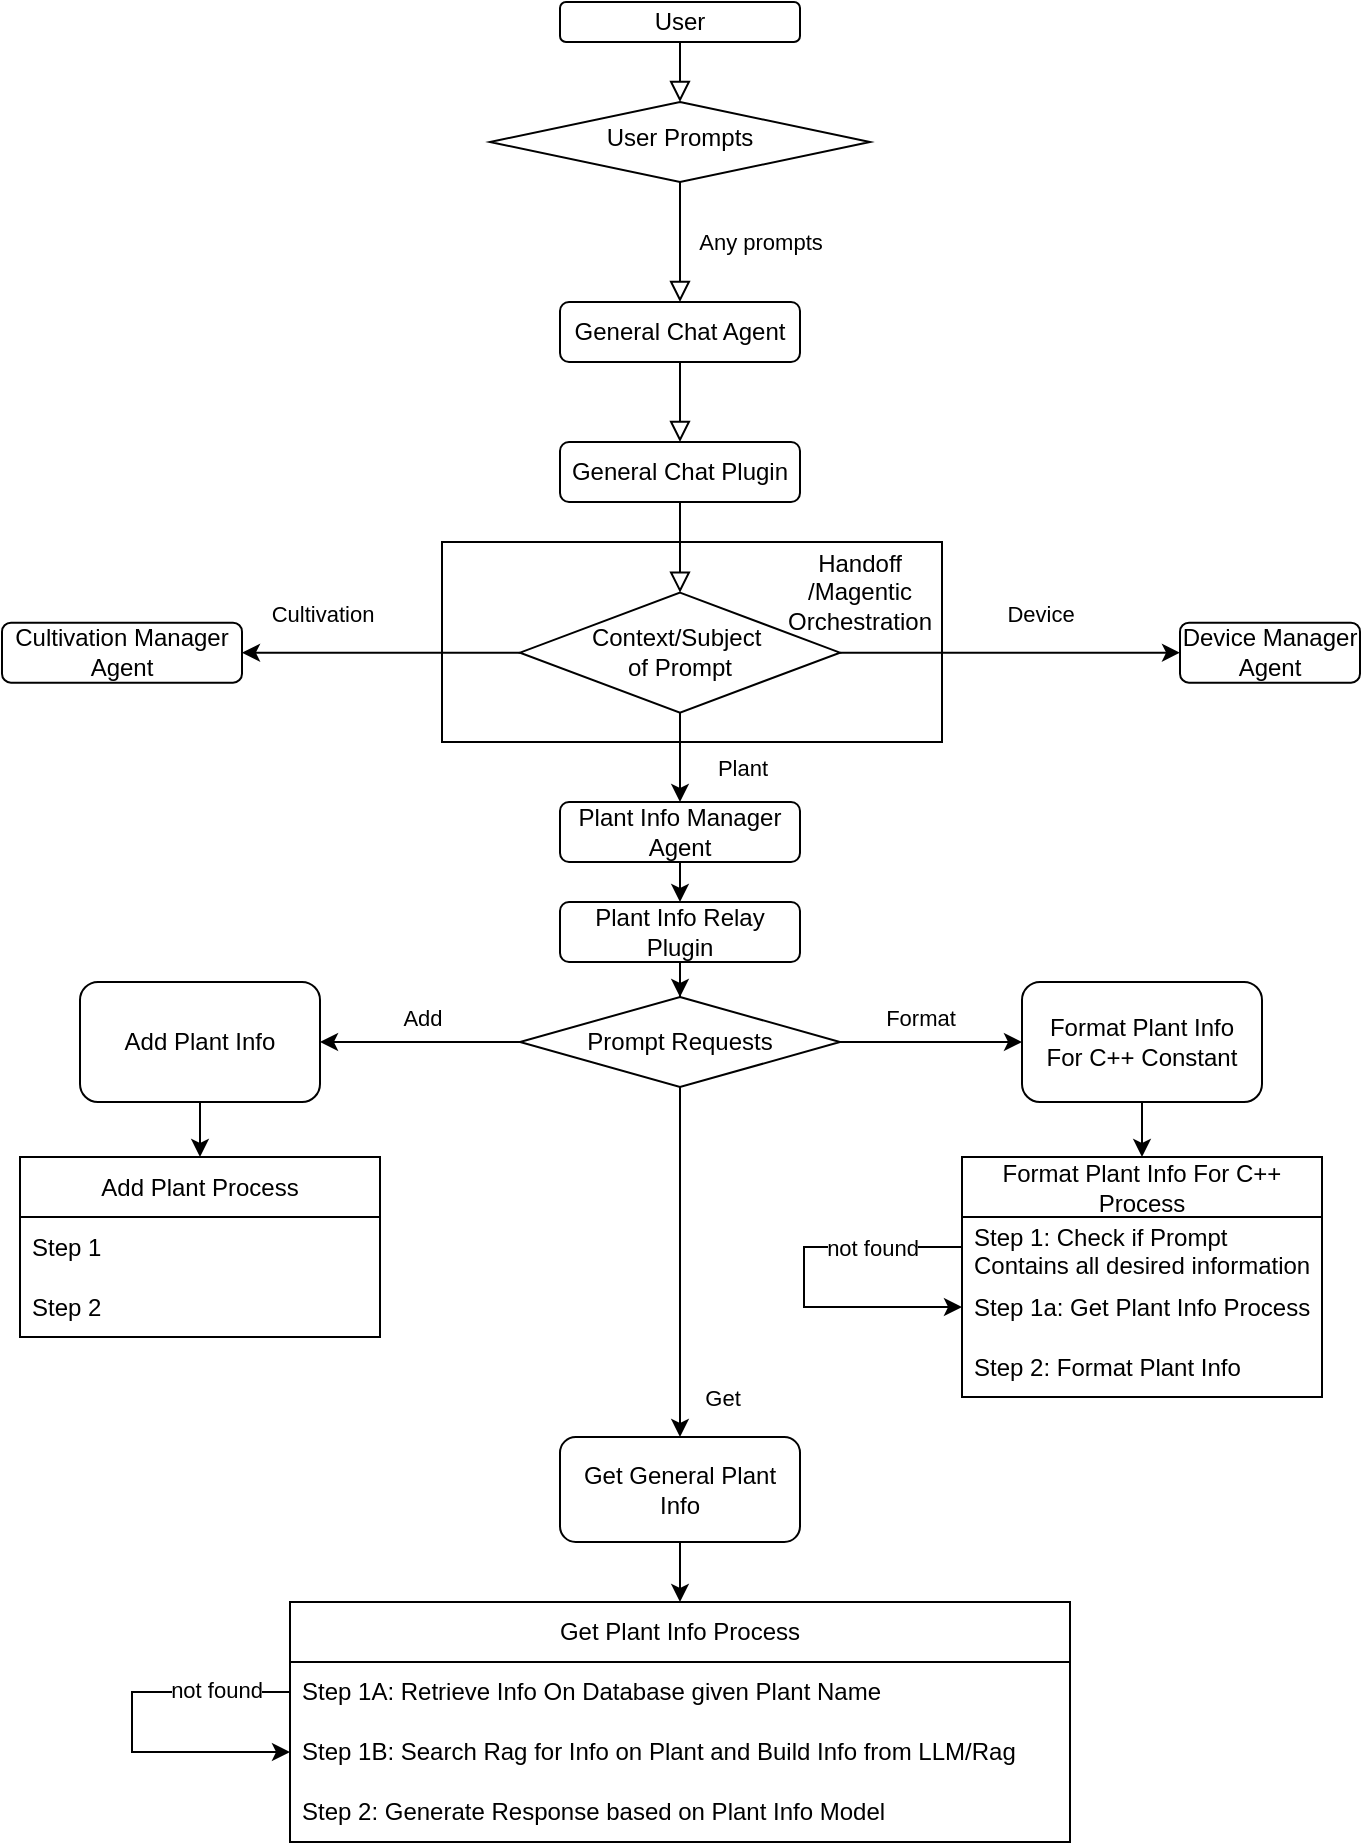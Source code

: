 <mxfile version="28.2.5">
  <diagram id="C5RBs43oDa-KdzZeNtuy" name="Page-1">
    <mxGraphModel dx="1653" dy="928" grid="1" gridSize="10" guides="1" tooltips="1" connect="1" arrows="1" fold="1" page="1" pageScale="1" pageWidth="827" pageHeight="1169" math="0" shadow="0">
      <root>
        <mxCell id="WIyWlLk6GJQsqaUBKTNV-0" />
        <mxCell id="WIyWlLk6GJQsqaUBKTNV-1" parent="WIyWlLk6GJQsqaUBKTNV-0" />
        <mxCell id="sORTHJIDr_7YfvRGFAtr-35" value="" style="rounded=0;whiteSpace=wrap;html=1;" vertex="1" parent="WIyWlLk6GJQsqaUBKTNV-1">
          <mxGeometry x="290" y="320" width="250" height="100" as="geometry" />
        </mxCell>
        <mxCell id="WIyWlLk6GJQsqaUBKTNV-2" value="" style="rounded=0;html=1;jettySize=auto;orthogonalLoop=1;fontSize=11;endArrow=block;endFill=0;endSize=8;strokeWidth=1;shadow=0;labelBackgroundColor=none;edgeStyle=orthogonalEdgeStyle;" parent="WIyWlLk6GJQsqaUBKTNV-1" source="WIyWlLk6GJQsqaUBKTNV-3" target="WIyWlLk6GJQsqaUBKTNV-6" edge="1">
          <mxGeometry relative="1" as="geometry" />
        </mxCell>
        <mxCell id="WIyWlLk6GJQsqaUBKTNV-3" value="User" style="rounded=1;whiteSpace=wrap;html=1;fontSize=12;glass=0;strokeWidth=1;shadow=0;" parent="WIyWlLk6GJQsqaUBKTNV-1" vertex="1">
          <mxGeometry x="349" y="50" width="120" height="20" as="geometry" />
        </mxCell>
        <mxCell id="WIyWlLk6GJQsqaUBKTNV-4" value="Any prompts" style="rounded=0;html=1;jettySize=auto;orthogonalLoop=1;fontSize=11;endArrow=block;endFill=0;endSize=8;strokeWidth=1;shadow=0;labelBackgroundColor=none;edgeStyle=orthogonalEdgeStyle;entryX=0.5;entryY=0;entryDx=0;entryDy=0;" parent="WIyWlLk6GJQsqaUBKTNV-1" source="WIyWlLk6GJQsqaUBKTNV-6" target="WIyWlLk6GJQsqaUBKTNV-12" edge="1">
          <mxGeometry y="40" relative="1" as="geometry">
            <mxPoint as="offset" />
            <mxPoint x="409" y="260" as="targetPoint" />
          </mxGeometry>
        </mxCell>
        <mxCell id="WIyWlLk6GJQsqaUBKTNV-6" value="User Prompts" style="rhombus;whiteSpace=wrap;html=1;shadow=0;fontFamily=Helvetica;fontSize=12;align=center;strokeWidth=1;spacing=6;spacingTop=-4;" parent="WIyWlLk6GJQsqaUBKTNV-1" vertex="1">
          <mxGeometry x="314" y="100" width="190" height="40" as="geometry" />
        </mxCell>
        <mxCell id="WIyWlLk6GJQsqaUBKTNV-12" value="&lt;div&gt;General Chat Agent&lt;/div&gt;" style="rounded=1;whiteSpace=wrap;html=1;fontSize=12;glass=0;strokeWidth=1;shadow=0;" parent="WIyWlLk6GJQsqaUBKTNV-1" vertex="1">
          <mxGeometry x="349" y="200" width="120" height="30" as="geometry" />
        </mxCell>
        <mxCell id="sORTHJIDr_7YfvRGFAtr-11" value="" style="edgeStyle=orthogonalEdgeStyle;rounded=0;orthogonalLoop=1;jettySize=auto;html=1;" edge="1" parent="WIyWlLk6GJQsqaUBKTNV-1" source="sORTHJIDr_7YfvRGFAtr-2" target="sORTHJIDr_7YfvRGFAtr-10">
          <mxGeometry relative="1" as="geometry" />
        </mxCell>
        <mxCell id="sORTHJIDr_7YfvRGFAtr-16" value="Device" style="edgeLabel;html=1;align=center;verticalAlign=middle;resizable=0;points=[];" vertex="1" connectable="0" parent="sORTHJIDr_7YfvRGFAtr-11">
          <mxGeometry x="-0.753" y="3" relative="1" as="geometry">
            <mxPoint x="79" y="-17" as="offset" />
          </mxGeometry>
        </mxCell>
        <mxCell id="sORTHJIDr_7YfvRGFAtr-13" value="" style="edgeStyle=orthogonalEdgeStyle;rounded=0;orthogonalLoop=1;jettySize=auto;html=1;" edge="1" parent="WIyWlLk6GJQsqaUBKTNV-1" source="sORTHJIDr_7YfvRGFAtr-2" target="sORTHJIDr_7YfvRGFAtr-12">
          <mxGeometry relative="1" as="geometry" />
        </mxCell>
        <mxCell id="sORTHJIDr_7YfvRGFAtr-20" value="Cultivation" style="edgeLabel;html=1;align=center;verticalAlign=middle;resizable=0;points=[];" vertex="1" connectable="0" parent="sORTHJIDr_7YfvRGFAtr-13">
          <mxGeometry x="0.365" y="-1" relative="1" as="geometry">
            <mxPoint x="-4" y="-19" as="offset" />
          </mxGeometry>
        </mxCell>
        <mxCell id="sORTHJIDr_7YfvRGFAtr-15" value="" style="edgeStyle=orthogonalEdgeStyle;rounded=0;orthogonalLoop=1;jettySize=auto;html=1;" edge="1" parent="WIyWlLk6GJQsqaUBKTNV-1" source="sORTHJIDr_7YfvRGFAtr-2" target="sORTHJIDr_7YfvRGFAtr-14">
          <mxGeometry relative="1" as="geometry" />
        </mxCell>
        <mxCell id="sORTHJIDr_7YfvRGFAtr-17" value="Plant" style="edgeLabel;html=1;align=center;verticalAlign=middle;resizable=0;points=[];" vertex="1" connectable="0" parent="sORTHJIDr_7YfvRGFAtr-15">
          <mxGeometry x="-0.601" y="1" relative="1" as="geometry">
            <mxPoint x="30" y="18" as="offset" />
          </mxGeometry>
        </mxCell>
        <mxCell id="sORTHJIDr_7YfvRGFAtr-2" value="&lt;div&gt;Context/Subject&amp;nbsp;&lt;/div&gt;&lt;div&gt;of Prompt&lt;/div&gt;" style="rhombus;whiteSpace=wrap;html=1;" vertex="1" parent="WIyWlLk6GJQsqaUBKTNV-1">
          <mxGeometry x="329" y="345.33" width="160" height="60" as="geometry" />
        </mxCell>
        <mxCell id="sORTHJIDr_7YfvRGFAtr-7" value="" style="edgeStyle=orthogonalEdgeStyle;rounded=0;orthogonalLoop=1;jettySize=auto;html=1;endSize=8;endArrow=block;endFill=0;" edge="1" parent="WIyWlLk6GJQsqaUBKTNV-1" source="sORTHJIDr_7YfvRGFAtr-5" target="sORTHJIDr_7YfvRGFAtr-2">
          <mxGeometry relative="1" as="geometry" />
        </mxCell>
        <mxCell id="sORTHJIDr_7YfvRGFAtr-5" value="&lt;div&gt;General Chat Plugin&lt;/div&gt;" style="rounded=1;whiteSpace=wrap;html=1;fontSize=12;glass=0;strokeWidth=1;shadow=0;" vertex="1" parent="WIyWlLk6GJQsqaUBKTNV-1">
          <mxGeometry x="349" y="270" width="120" height="30" as="geometry" />
        </mxCell>
        <mxCell id="sORTHJIDr_7YfvRGFAtr-6" value="" style="endArrow=block;html=1;rounded=0;exitX=0.5;exitY=1;exitDx=0;exitDy=0;entryX=0.5;entryY=0;entryDx=0;entryDy=0;endSize=8;endFill=0;" edge="1" parent="WIyWlLk6GJQsqaUBKTNV-1" source="WIyWlLk6GJQsqaUBKTNV-12" target="sORTHJIDr_7YfvRGFAtr-5">
          <mxGeometry width="50" height="50" relative="1" as="geometry">
            <mxPoint x="409" y="600" as="sourcePoint" />
            <mxPoint x="459" y="550" as="targetPoint" />
          </mxGeometry>
        </mxCell>
        <mxCell id="sORTHJIDr_7YfvRGFAtr-10" value="Device Manager Agent" style="rounded=1;whiteSpace=wrap;html=1;" vertex="1" parent="WIyWlLk6GJQsqaUBKTNV-1">
          <mxGeometry x="659" y="360.33" width="90" height="30" as="geometry" />
        </mxCell>
        <mxCell id="sORTHJIDr_7YfvRGFAtr-12" value="Cultivation Manager Agent" style="rounded=1;whiteSpace=wrap;html=1;" vertex="1" parent="WIyWlLk6GJQsqaUBKTNV-1">
          <mxGeometry x="70" y="360.33" width="120" height="30" as="geometry" />
        </mxCell>
        <mxCell id="sORTHJIDr_7YfvRGFAtr-14" value="Plant Info Manager Agent" style="rounded=1;whiteSpace=wrap;html=1;" vertex="1" parent="WIyWlLk6GJQsqaUBKTNV-1">
          <mxGeometry x="349" y="450" width="120" height="30" as="geometry" />
        </mxCell>
        <mxCell id="sORTHJIDr_7YfvRGFAtr-21" value="" style="endArrow=classic;html=1;rounded=0;exitX=0.5;exitY=1;exitDx=0;exitDy=0;entryX=0.5;entryY=0;entryDx=0;entryDy=0;" edge="1" parent="WIyWlLk6GJQsqaUBKTNV-1" source="sORTHJIDr_7YfvRGFAtr-14" target="sORTHJIDr_7YfvRGFAtr-22">
          <mxGeometry width="50" height="50" relative="1" as="geometry">
            <mxPoint x="360" y="410" as="sourcePoint" />
            <mxPoint x="409" y="510" as="targetPoint" />
          </mxGeometry>
        </mxCell>
        <mxCell id="sORTHJIDr_7YfvRGFAtr-25" value="" style="edgeStyle=orthogonalEdgeStyle;rounded=0;orthogonalLoop=1;jettySize=auto;html=1;exitX=0.5;exitY=1;exitDx=0;exitDy=0;" edge="1" parent="WIyWlLk6GJQsqaUBKTNV-1" source="sORTHJIDr_7YfvRGFAtr-22" target="sORTHJIDr_7YfvRGFAtr-23">
          <mxGeometry relative="1" as="geometry">
            <mxPoint x="409" y="560" as="sourcePoint" />
          </mxGeometry>
        </mxCell>
        <mxCell id="sORTHJIDr_7YfvRGFAtr-22" value="Plant Info Relay Plugin" style="rounded=1;whiteSpace=wrap;html=1;" vertex="1" parent="WIyWlLk6GJQsqaUBKTNV-1">
          <mxGeometry x="349" y="500" width="120" height="30" as="geometry" />
        </mxCell>
        <mxCell id="sORTHJIDr_7YfvRGFAtr-28" value="" style="edgeStyle=orthogonalEdgeStyle;rounded=0;orthogonalLoop=1;jettySize=auto;html=1;" edge="1" parent="WIyWlLk6GJQsqaUBKTNV-1" source="sORTHJIDr_7YfvRGFAtr-23" target="sORTHJIDr_7YfvRGFAtr-27">
          <mxGeometry relative="1" as="geometry" />
        </mxCell>
        <mxCell id="sORTHJIDr_7YfvRGFAtr-48" value="Format" style="edgeLabel;html=1;align=center;verticalAlign=middle;resizable=0;points=[];" vertex="1" connectable="0" parent="sORTHJIDr_7YfvRGFAtr-28">
          <mxGeometry x="-0.105" y="-2" relative="1" as="geometry">
            <mxPoint x="-1" y="-14" as="offset" />
          </mxGeometry>
        </mxCell>
        <mxCell id="sORTHJIDr_7YfvRGFAtr-30" value="" style="edgeStyle=orthogonalEdgeStyle;rounded=0;orthogonalLoop=1;jettySize=auto;html=1;" edge="1" parent="WIyWlLk6GJQsqaUBKTNV-1" source="sORTHJIDr_7YfvRGFAtr-23" target="sORTHJIDr_7YfvRGFAtr-29">
          <mxGeometry relative="1" as="geometry" />
        </mxCell>
        <mxCell id="sORTHJIDr_7YfvRGFAtr-33" value="Add" style="edgeLabel;html=1;align=center;verticalAlign=middle;resizable=0;points=[];" vertex="1" connectable="0" parent="sORTHJIDr_7YfvRGFAtr-30">
          <mxGeometry x="-0.04" y="-1" relative="1" as="geometry">
            <mxPoint x="-1" y="-11" as="offset" />
          </mxGeometry>
        </mxCell>
        <mxCell id="sORTHJIDr_7YfvRGFAtr-32" value="" style="edgeStyle=orthogonalEdgeStyle;rounded=0;orthogonalLoop=1;jettySize=auto;html=1;" edge="1" parent="WIyWlLk6GJQsqaUBKTNV-1" source="sORTHJIDr_7YfvRGFAtr-23" target="sORTHJIDr_7YfvRGFAtr-31">
          <mxGeometry relative="1" as="geometry" />
        </mxCell>
        <mxCell id="sORTHJIDr_7YfvRGFAtr-34" value="Get" style="edgeLabel;html=1;align=center;verticalAlign=middle;resizable=0;points=[];" vertex="1" connectable="0" parent="sORTHJIDr_7YfvRGFAtr-32">
          <mxGeometry x="-0.139" y="-1" relative="1" as="geometry">
            <mxPoint x="22" y="80" as="offset" />
          </mxGeometry>
        </mxCell>
        <mxCell id="sORTHJIDr_7YfvRGFAtr-23" value="Prompt Requests" style="rhombus;whiteSpace=wrap;html=1;" vertex="1" parent="WIyWlLk6GJQsqaUBKTNV-1">
          <mxGeometry x="329" y="547.5" width="160" height="45" as="geometry" />
        </mxCell>
        <mxCell id="sORTHJIDr_7YfvRGFAtr-63" value="" style="edgeStyle=orthogonalEdgeStyle;rounded=0;orthogonalLoop=1;jettySize=auto;html=1;entryX=0.5;entryY=0;entryDx=0;entryDy=0;" edge="1" parent="WIyWlLk6GJQsqaUBKTNV-1" source="sORTHJIDr_7YfvRGFAtr-27" target="sORTHJIDr_7YfvRGFAtr-54">
          <mxGeometry relative="1" as="geometry" />
        </mxCell>
        <mxCell id="sORTHJIDr_7YfvRGFAtr-27" value="&lt;div&gt;Format Plant Info&lt;/div&gt;&lt;div&gt;For C++ Constant&lt;/div&gt;" style="rounded=1;whiteSpace=wrap;html=1;" vertex="1" parent="WIyWlLk6GJQsqaUBKTNV-1">
          <mxGeometry x="580" y="540" width="120" height="60" as="geometry" />
        </mxCell>
        <mxCell id="sORTHJIDr_7YfvRGFAtr-61" value="" style="edgeStyle=orthogonalEdgeStyle;rounded=0;orthogonalLoop=1;jettySize=auto;html=1;entryX=0.5;entryY=0;entryDx=0;entryDy=0;" edge="1" parent="WIyWlLk6GJQsqaUBKTNV-1" source="sORTHJIDr_7YfvRGFAtr-29" target="sORTHJIDr_7YfvRGFAtr-58">
          <mxGeometry relative="1" as="geometry" />
        </mxCell>
        <mxCell id="sORTHJIDr_7YfvRGFAtr-29" value="Add Plant Info" style="rounded=1;whiteSpace=wrap;html=1;" vertex="1" parent="WIyWlLk6GJQsqaUBKTNV-1">
          <mxGeometry x="109" y="540" width="120" height="60" as="geometry" />
        </mxCell>
        <mxCell id="sORTHJIDr_7YfvRGFAtr-31" value="Get General Plant Info" style="rounded=1;whiteSpace=wrap;html=1;" vertex="1" parent="WIyWlLk6GJQsqaUBKTNV-1">
          <mxGeometry x="349" y="767.5" width="120" height="52.5" as="geometry" />
        </mxCell>
        <mxCell id="sORTHJIDr_7YfvRGFAtr-36" value="&lt;div&gt;Handoff /Magentic&lt;/div&gt;&lt;div&gt;Orchestration&lt;/div&gt;" style="text;html=1;align=center;verticalAlign=middle;whiteSpace=wrap;rounded=0;" vertex="1" parent="WIyWlLk6GJQsqaUBKTNV-1">
          <mxGeometry x="469" y="330.33" width="60" height="30" as="geometry" />
        </mxCell>
        <mxCell id="sORTHJIDr_7YfvRGFAtr-44" value="Get Plant Info Process" style="swimlane;fontStyle=0;childLayout=stackLayout;horizontal=1;startSize=30;horizontalStack=0;resizeParent=1;resizeParentMax=0;resizeLast=0;collapsible=1;marginBottom=0;whiteSpace=wrap;html=1;" vertex="1" parent="WIyWlLk6GJQsqaUBKTNV-1">
          <mxGeometry x="214" y="850" width="390" height="120" as="geometry" />
        </mxCell>
        <mxCell id="sORTHJIDr_7YfvRGFAtr-45" value="Step 1A: Retrieve Info On Database given Plant Name" style="text;strokeColor=none;fillColor=none;align=left;verticalAlign=middle;spacingLeft=4;spacingRight=4;overflow=hidden;points=[[0,0.5],[1,0.5]];portConstraint=eastwest;rotatable=0;whiteSpace=wrap;html=1;" vertex="1" parent="sORTHJIDr_7YfvRGFAtr-44">
          <mxGeometry y="30" width="390" height="30" as="geometry" />
        </mxCell>
        <mxCell id="sORTHJIDr_7YfvRGFAtr-46" value="Step 1B: Search Rag for Info on Plant and Build Info from LLM/Rag" style="text;strokeColor=none;fillColor=none;align=left;verticalAlign=middle;spacingLeft=4;spacingRight=4;overflow=hidden;points=[[0,0.5],[1,0.5]];portConstraint=eastwest;rotatable=0;whiteSpace=wrap;html=1;" vertex="1" parent="sORTHJIDr_7YfvRGFAtr-44">
          <mxGeometry y="60" width="390" height="30" as="geometry" />
        </mxCell>
        <mxCell id="sORTHJIDr_7YfvRGFAtr-65" value="Step 2: Generate Response based on Plant Info Model" style="text;strokeColor=none;fillColor=none;align=left;verticalAlign=middle;spacingLeft=4;spacingRight=4;overflow=hidden;points=[[0,0.5],[1,0.5]];portConstraint=eastwest;rotatable=0;whiteSpace=wrap;html=1;" vertex="1" parent="sORTHJIDr_7YfvRGFAtr-44">
          <mxGeometry y="90" width="390" height="30" as="geometry" />
        </mxCell>
        <mxCell id="sORTHJIDr_7YfvRGFAtr-66" value="" style="endArrow=classic;html=1;rounded=0;exitX=0;exitY=0.5;exitDx=0;exitDy=0;entryX=0;entryY=0.5;entryDx=0;entryDy=0;" edge="1" parent="sORTHJIDr_7YfvRGFAtr-44" source="sORTHJIDr_7YfvRGFAtr-45" target="sORTHJIDr_7YfvRGFAtr-46">
          <mxGeometry width="50" height="50" relative="1" as="geometry">
            <mxPoint x="41" y="-40" as="sourcePoint" />
            <mxPoint x="91" y="-90" as="targetPoint" />
            <Array as="points">
              <mxPoint x="-79" y="45" />
              <mxPoint x="-79" y="75" />
            </Array>
          </mxGeometry>
        </mxCell>
        <mxCell id="sORTHJIDr_7YfvRGFAtr-67" value="not found" style="edgeLabel;html=1;align=center;verticalAlign=middle;resizable=0;points=[];" vertex="1" connectable="0" parent="sORTHJIDr_7YfvRGFAtr-66">
          <mxGeometry x="-0.6" y="-1" relative="1" as="geometry">
            <mxPoint as="offset" />
          </mxGeometry>
        </mxCell>
        <mxCell id="sORTHJIDr_7YfvRGFAtr-54" value="Format Plant Info For C++ Process" style="swimlane;fontStyle=0;childLayout=stackLayout;horizontal=1;startSize=30;horizontalStack=0;resizeParent=1;resizeParentMax=0;resizeLast=0;collapsible=1;marginBottom=0;whiteSpace=wrap;html=1;" vertex="1" parent="WIyWlLk6GJQsqaUBKTNV-1">
          <mxGeometry x="550" y="627.5" width="180" height="120" as="geometry" />
        </mxCell>
        <mxCell id="sORTHJIDr_7YfvRGFAtr-55" value="Step 1: Check if Prompt Contains all desired information" style="text;strokeColor=none;fillColor=none;align=left;verticalAlign=middle;spacingLeft=4;spacingRight=4;overflow=hidden;points=[[0,0.5],[1,0.5]];portConstraint=eastwest;rotatable=0;whiteSpace=wrap;html=1;" vertex="1" parent="sORTHJIDr_7YfvRGFAtr-54">
          <mxGeometry y="30" width="180" height="30" as="geometry" />
        </mxCell>
        <mxCell id="sORTHJIDr_7YfvRGFAtr-69" value="Step 1a:&amp;nbsp;Get Plant Info Process" style="text;strokeColor=none;fillColor=none;align=left;verticalAlign=middle;spacingLeft=4;spacingRight=4;overflow=hidden;points=[[0,0.5],[1,0.5]];portConstraint=eastwest;rotatable=0;whiteSpace=wrap;html=1;" vertex="1" parent="sORTHJIDr_7YfvRGFAtr-54">
          <mxGeometry y="60" width="180" height="30" as="geometry" />
        </mxCell>
        <mxCell id="sORTHJIDr_7YfvRGFAtr-56" value="Step 2: Format Plant Info" style="text;strokeColor=none;fillColor=none;align=left;verticalAlign=middle;spacingLeft=4;spacingRight=4;overflow=hidden;points=[[0,0.5],[1,0.5]];portConstraint=eastwest;rotatable=0;whiteSpace=wrap;html=1;" vertex="1" parent="sORTHJIDr_7YfvRGFAtr-54">
          <mxGeometry y="90" width="180" height="30" as="geometry" />
        </mxCell>
        <mxCell id="sORTHJIDr_7YfvRGFAtr-58" value="Add Plant Process" style="swimlane;fontStyle=0;childLayout=stackLayout;horizontal=1;startSize=30;horizontalStack=0;resizeParent=1;resizeParentMax=0;resizeLast=0;collapsible=1;marginBottom=0;whiteSpace=wrap;html=1;" vertex="1" parent="WIyWlLk6GJQsqaUBKTNV-1">
          <mxGeometry x="79" y="627.5" width="180" height="90" as="geometry" />
        </mxCell>
        <mxCell id="sORTHJIDr_7YfvRGFAtr-59" value="Step 1" style="text;strokeColor=none;fillColor=none;align=left;verticalAlign=middle;spacingLeft=4;spacingRight=4;overflow=hidden;points=[[0,0.5],[1,0.5]];portConstraint=eastwest;rotatable=0;whiteSpace=wrap;html=1;" vertex="1" parent="sORTHJIDr_7YfvRGFAtr-58">
          <mxGeometry y="30" width="180" height="30" as="geometry" />
        </mxCell>
        <mxCell id="sORTHJIDr_7YfvRGFAtr-60" value="Step 2" style="text;strokeColor=none;fillColor=none;align=left;verticalAlign=middle;spacingLeft=4;spacingRight=4;overflow=hidden;points=[[0,0.5],[1,0.5]];portConstraint=eastwest;rotatable=0;whiteSpace=wrap;html=1;" vertex="1" parent="sORTHJIDr_7YfvRGFAtr-58">
          <mxGeometry y="60" width="180" height="30" as="geometry" />
        </mxCell>
        <mxCell id="sORTHJIDr_7YfvRGFAtr-64" value="" style="endArrow=classic;html=1;rounded=0;entryX=0.5;entryY=0;entryDx=0;entryDy=0;exitX=0.5;exitY=1;exitDx=0;exitDy=0;" edge="1" parent="WIyWlLk6GJQsqaUBKTNV-1" source="sORTHJIDr_7YfvRGFAtr-31" target="sORTHJIDr_7YfvRGFAtr-44">
          <mxGeometry width="50" height="50" relative="1" as="geometry">
            <mxPoint x="270" y="810" as="sourcePoint" />
            <mxPoint x="320" y="760" as="targetPoint" />
          </mxGeometry>
        </mxCell>
        <mxCell id="sORTHJIDr_7YfvRGFAtr-70" value="" style="endArrow=classic;html=1;rounded=0;exitX=0;exitY=0.5;exitDx=0;exitDy=0;entryX=0;entryY=0.5;entryDx=0;entryDy=0;" edge="1" parent="WIyWlLk6GJQsqaUBKTNV-1">
          <mxGeometry width="50" height="50" relative="1" as="geometry">
            <mxPoint x="550" y="672.5" as="sourcePoint" />
            <mxPoint x="550" y="702.5" as="targetPoint" />
            <Array as="points">
              <mxPoint x="471" y="672.5" />
              <mxPoint x="471" y="702.5" />
            </Array>
          </mxGeometry>
        </mxCell>
        <mxCell id="sORTHJIDr_7YfvRGFAtr-71" value="not found" style="edgeLabel;html=1;align=center;verticalAlign=middle;resizable=0;points=[];" vertex="1" connectable="0" parent="sORTHJIDr_7YfvRGFAtr-70">
          <mxGeometry x="-0.6" y="-1" relative="1" as="geometry">
            <mxPoint x="-8" y="1" as="offset" />
          </mxGeometry>
        </mxCell>
      </root>
    </mxGraphModel>
  </diagram>
</mxfile>
